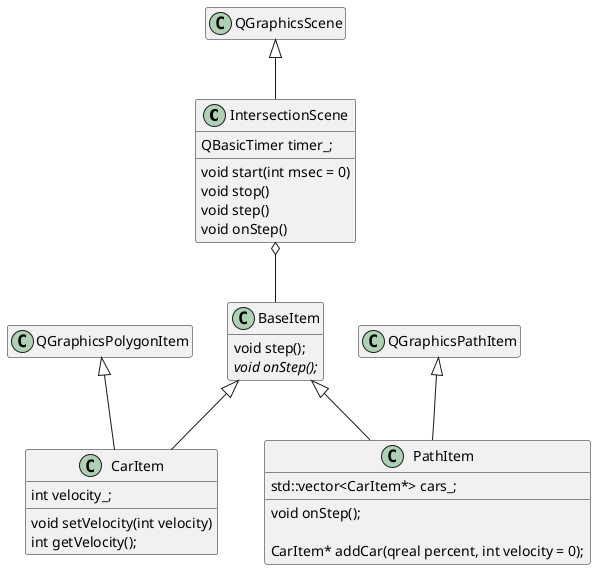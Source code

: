 @startuml classes

hide empty members


class IntersectionScene {
    void start(int msec = 0)
    void stop()
    void step()
    void onStep()

    QBasicTimer timer_;
}

QGraphicsScene <|-- IntersectionScene

IntersectionScene o-- BaseItem

class BaseItem {
    void step();
    {abstract} void onStep();
}

class CarItem {
    void setVelocity(int velocity)
    int getVelocity();

    int velocity_;
}

QGraphicsPolygonItem <|-- CarItem
BaseItem <|-- CarItem

class PathItem {
    void onStep();

    CarItem* addCar(qreal percent, int velocity = 0);

    std::vector<CarItem*> cars_;
}

QGraphicsPathItem <|-- PathItem
BaseItem <|-- PathItem

@enduml